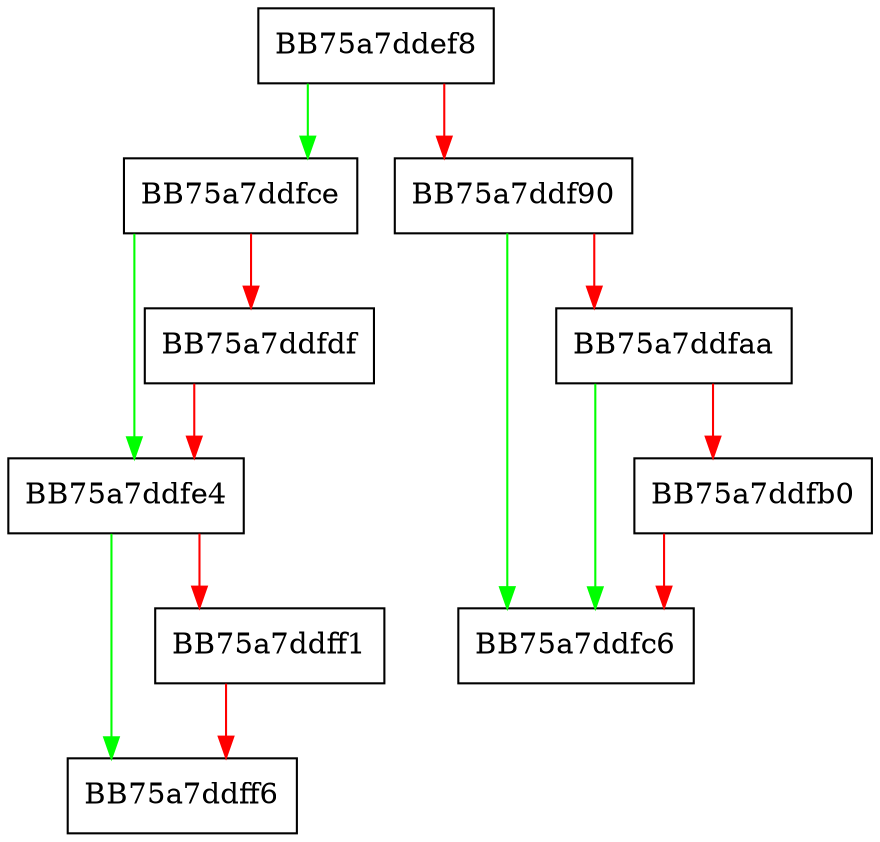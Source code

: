 digraph FileImageVolume {
  node [shape="box"];
  graph [splines=ortho];
  BB75a7ddef8 -> BB75a7ddfce [color="green"];
  BB75a7ddef8 -> BB75a7ddf90 [color="red"];
  BB75a7ddf90 -> BB75a7ddfc6 [color="green"];
  BB75a7ddf90 -> BB75a7ddfaa [color="red"];
  BB75a7ddfaa -> BB75a7ddfc6 [color="green"];
  BB75a7ddfaa -> BB75a7ddfb0 [color="red"];
  BB75a7ddfb0 -> BB75a7ddfc6 [color="red"];
  BB75a7ddfce -> BB75a7ddfe4 [color="green"];
  BB75a7ddfce -> BB75a7ddfdf [color="red"];
  BB75a7ddfdf -> BB75a7ddfe4 [color="red"];
  BB75a7ddfe4 -> BB75a7ddff6 [color="green"];
  BB75a7ddfe4 -> BB75a7ddff1 [color="red"];
  BB75a7ddff1 -> BB75a7ddff6 [color="red"];
}
